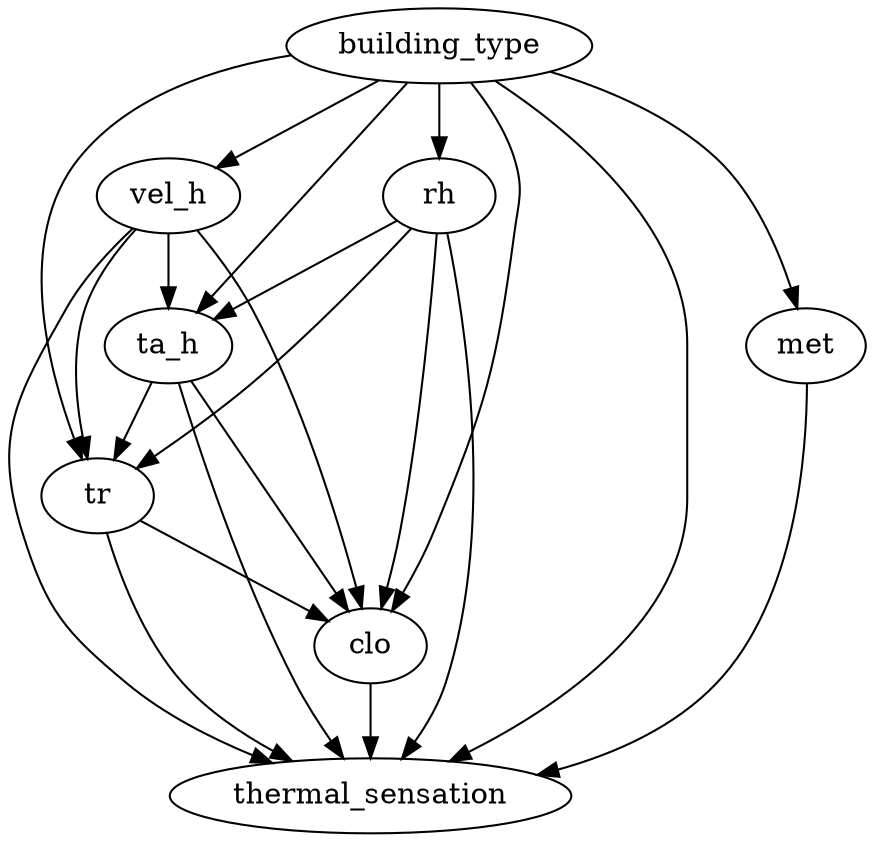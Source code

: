digraph {
	ta_h -> tr
	vel_h -> ta_h
	rh -> ta_h
	ta_h -> clo
	ta_h -> thermal_sensation
	vel_h -> tr
	rh -> tr
	tr -> clo
	tr -> thermal_sensation
	vel_h -> clo
	vel_h -> thermal_sensation
	rh -> clo
	rh -> thermal_sensation
	met -> thermal_sensation
	clo -> thermal_sensation
	building_type -> ta_h
	building_type -> tr
	building_type -> vel_h
	building_type -> rh
	building_type -> met
	building_type -> clo
	building_type -> thermal_sensation
}
